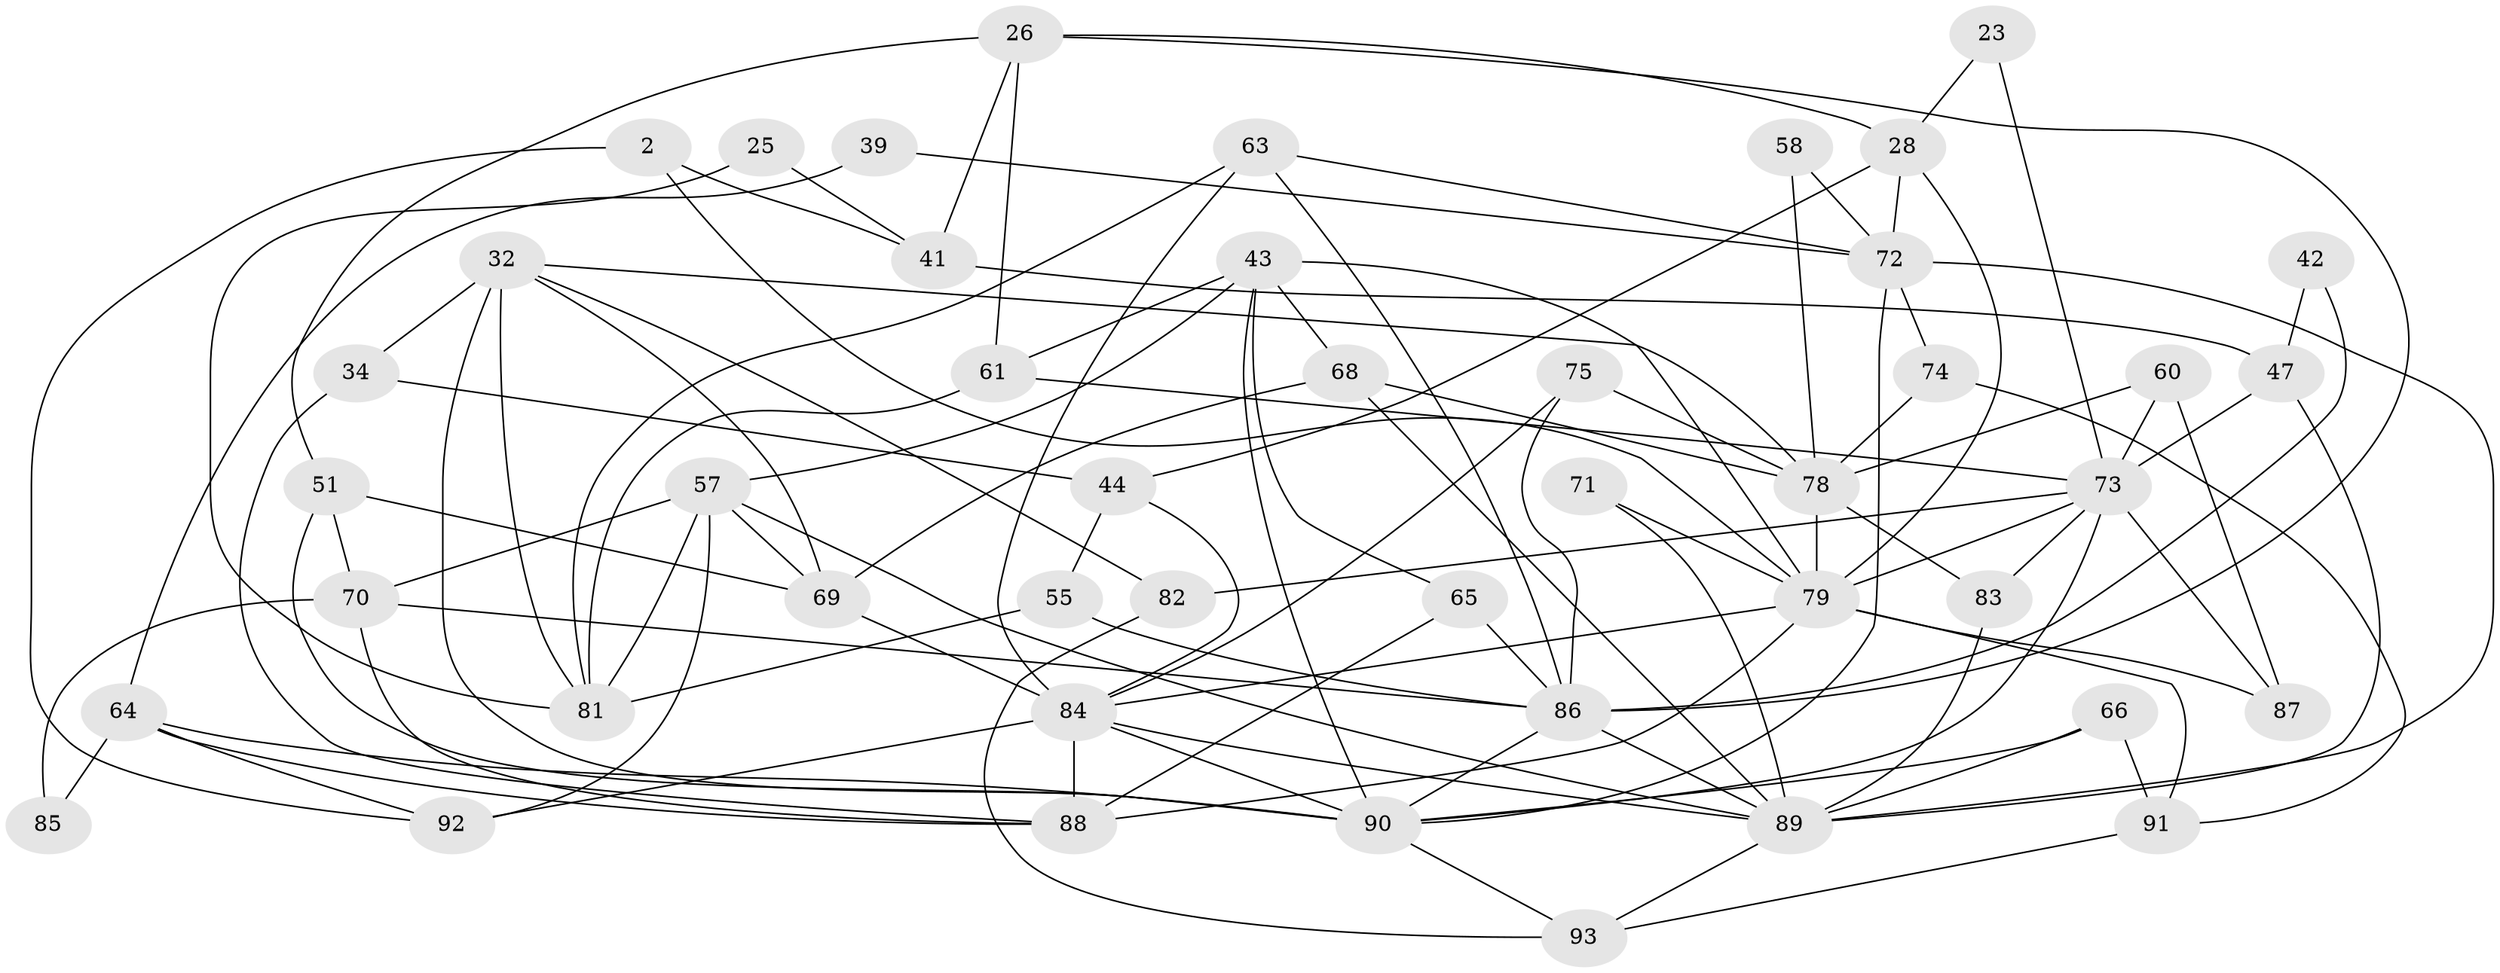 // original degree distribution, {4: 0.24731182795698925, 6: 0.053763440860215055, 5: 0.15053763440860216, 7: 0.0967741935483871, 2: 0.16129032258064516, 3: 0.27956989247311825, 9: 0.010752688172043012}
// Generated by graph-tools (version 1.1) at 2025/52/03/09/25 04:52:10]
// undirected, 46 vertices, 107 edges
graph export_dot {
graph [start="1"]
  node [color=gray90,style=filled];
  2;
  23;
  25;
  26;
  28 [super="+6"];
  32 [super="+17"];
  34;
  39;
  41 [super="+21"];
  42;
  43 [super="+19+33"];
  44;
  47;
  51;
  55 [super="+29"];
  57 [super="+14"];
  58;
  60;
  61;
  63 [super="+56"];
  64 [super="+27"];
  65;
  66;
  68;
  69 [super="+37"];
  70 [super="+5"];
  71;
  72 [super="+11+52"];
  73 [super="+35"];
  74;
  75;
  78 [super="+22+31"];
  79 [super="+45+20+76+50"];
  81 [super="+77"];
  82;
  83;
  84 [super="+38+62+80"];
  85;
  86 [super="+12"];
  87;
  88 [super="+67"];
  89 [super="+49"];
  90 [super="+4+59"];
  91;
  92;
  93;
  2 -- 79 [weight=2];
  2 -- 41 [weight=2];
  2 -- 92;
  23 -- 28;
  23 -- 73;
  25 -- 41;
  25 -- 81;
  26 -- 51;
  26 -- 61;
  26 -- 28;
  26 -- 41;
  26 -- 86;
  28 -- 44 [weight=2];
  28 -- 79 [weight=2];
  28 -- 72;
  32 -- 90 [weight=2];
  32 -- 34;
  32 -- 81 [weight=2];
  32 -- 82;
  32 -- 78 [weight=2];
  32 -- 69;
  34 -- 88;
  34 -- 44;
  39 -- 64;
  39 -- 72;
  41 -- 47;
  42 -- 47;
  42 -- 86;
  43 -- 57 [weight=2];
  43 -- 65;
  43 -- 68;
  43 -- 79 [weight=3];
  43 -- 61;
  43 -- 90;
  44 -- 84;
  44 -- 55;
  47 -- 89;
  47 -- 73;
  51 -- 90;
  51 -- 69;
  51 -- 70;
  55 -- 86;
  55 -- 81;
  57 -- 69;
  57 -- 70;
  57 -- 89;
  57 -- 92;
  57 -- 81 [weight=2];
  58 -- 78;
  58 -- 72;
  60 -- 87;
  60 -- 78;
  60 -- 73;
  61 -- 81;
  61 -- 73;
  63 -- 81;
  63 -- 84;
  63 -- 86;
  63 -- 72;
  64 -- 90 [weight=2];
  64 -- 85;
  64 -- 88 [weight=2];
  64 -- 92 [weight=2];
  65 -- 86;
  65 -- 88;
  66 -- 91;
  66 -- 89;
  66 -- 90;
  68 -- 78;
  68 -- 69;
  68 -- 89;
  69 -- 84;
  70 -- 88 [weight=2];
  70 -- 85;
  70 -- 86;
  71 -- 79;
  71 -- 89;
  72 -- 74;
  72 -- 89 [weight=3];
  72 -- 90 [weight=2];
  73 -- 83;
  73 -- 87;
  73 -- 82;
  73 -- 90 [weight=2];
  73 -- 79 [weight=2];
  74 -- 78;
  74 -- 91;
  75 -- 78 [weight=2];
  75 -- 86;
  75 -- 84;
  78 -- 79 [weight=3];
  78 -- 83;
  79 -- 87;
  79 -- 88;
  79 -- 91;
  79 -- 84 [weight=3];
  82 -- 93;
  83 -- 89;
  84 -- 88 [weight=2];
  84 -- 92 [weight=2];
  84 -- 90 [weight=2];
  84 -- 89;
  86 -- 90;
  86 -- 89 [weight=2];
  89 -- 93;
  90 -- 93;
  91 -- 93;
}
